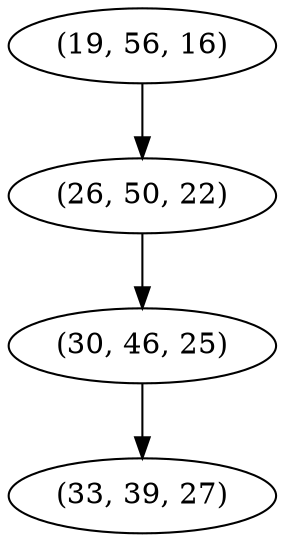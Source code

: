 digraph tree {
    "(19, 56, 16)";
    "(26, 50, 22)";
    "(30, 46, 25)";
    "(33, 39, 27)";
    "(19, 56, 16)" -> "(26, 50, 22)";
    "(26, 50, 22)" -> "(30, 46, 25)";
    "(30, 46, 25)" -> "(33, 39, 27)";
}
